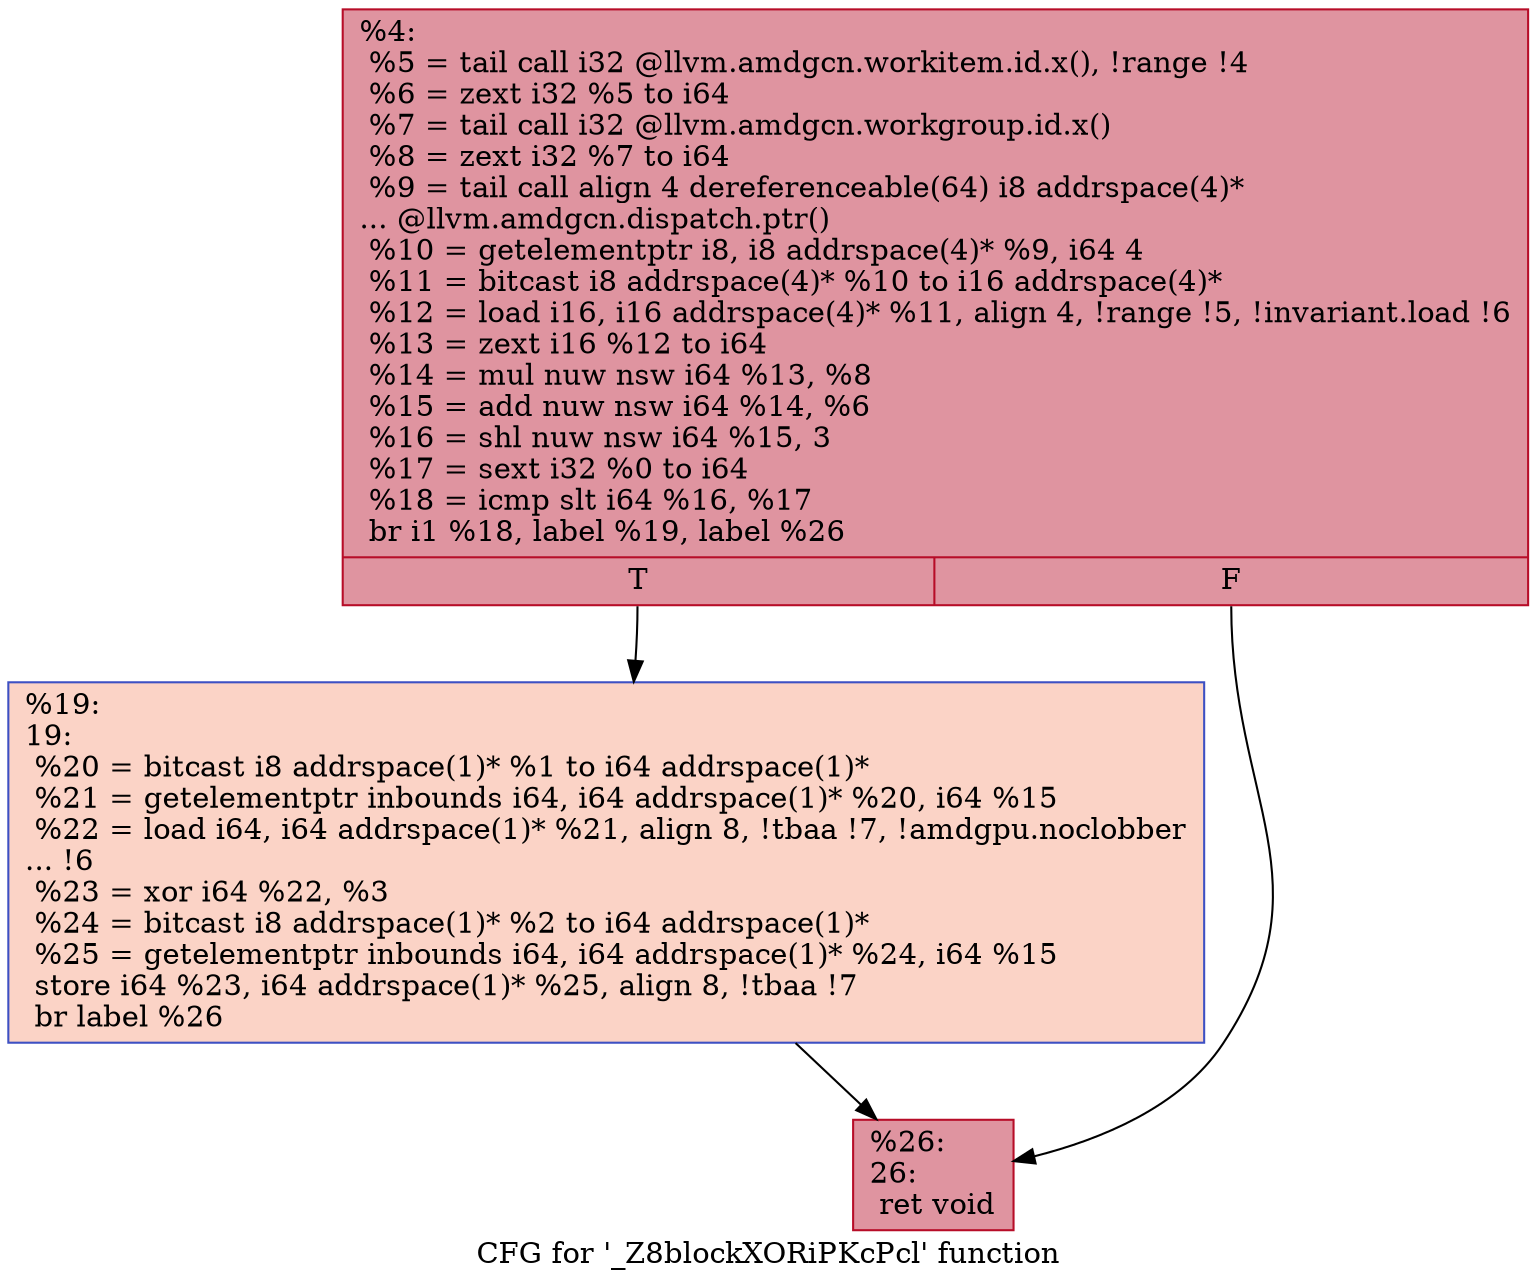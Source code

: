 digraph "CFG for '_Z8blockXORiPKcPcl' function" {
	label="CFG for '_Z8blockXORiPKcPcl' function";

	Node0x5c9f100 [shape=record,color="#b70d28ff", style=filled, fillcolor="#b70d2870",label="{%4:\l  %5 = tail call i32 @llvm.amdgcn.workitem.id.x(), !range !4\l  %6 = zext i32 %5 to i64\l  %7 = tail call i32 @llvm.amdgcn.workgroup.id.x()\l  %8 = zext i32 %7 to i64\l  %9 = tail call align 4 dereferenceable(64) i8 addrspace(4)*\l... @llvm.amdgcn.dispatch.ptr()\l  %10 = getelementptr i8, i8 addrspace(4)* %9, i64 4\l  %11 = bitcast i8 addrspace(4)* %10 to i16 addrspace(4)*\l  %12 = load i16, i16 addrspace(4)* %11, align 4, !range !5, !invariant.load !6\l  %13 = zext i16 %12 to i64\l  %14 = mul nuw nsw i64 %13, %8\l  %15 = add nuw nsw i64 %14, %6\l  %16 = shl nuw nsw i64 %15, 3\l  %17 = sext i32 %0 to i64\l  %18 = icmp slt i64 %16, %17\l  br i1 %18, label %19, label %26\l|{<s0>T|<s1>F}}"];
	Node0x5c9f100:s0 -> Node0x5ca1280;
	Node0x5c9f100:s1 -> Node0x5ca1310;
	Node0x5ca1280 [shape=record,color="#3d50c3ff", style=filled, fillcolor="#f59c7d70",label="{%19:\l19:                                               \l  %20 = bitcast i8 addrspace(1)* %1 to i64 addrspace(1)*\l  %21 = getelementptr inbounds i64, i64 addrspace(1)* %20, i64 %15\l  %22 = load i64, i64 addrspace(1)* %21, align 8, !tbaa !7, !amdgpu.noclobber\l... !6\l  %23 = xor i64 %22, %3\l  %24 = bitcast i8 addrspace(1)* %2 to i64 addrspace(1)*\l  %25 = getelementptr inbounds i64, i64 addrspace(1)* %24, i64 %15\l  store i64 %23, i64 addrspace(1)* %25, align 8, !tbaa !7\l  br label %26\l}"];
	Node0x5ca1280 -> Node0x5ca1310;
	Node0x5ca1310 [shape=record,color="#b70d28ff", style=filled, fillcolor="#b70d2870",label="{%26:\l26:                                               \l  ret void\l}"];
}
